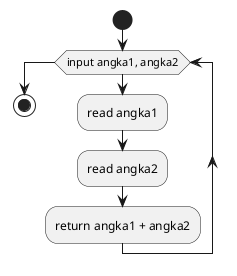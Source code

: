 @startuml Trial
	start
	while (input angka1, angka2)
	:read angka1;
    :read angka2;
	:return angka1 + angka2;
	endwhile
	stop
@enduml
